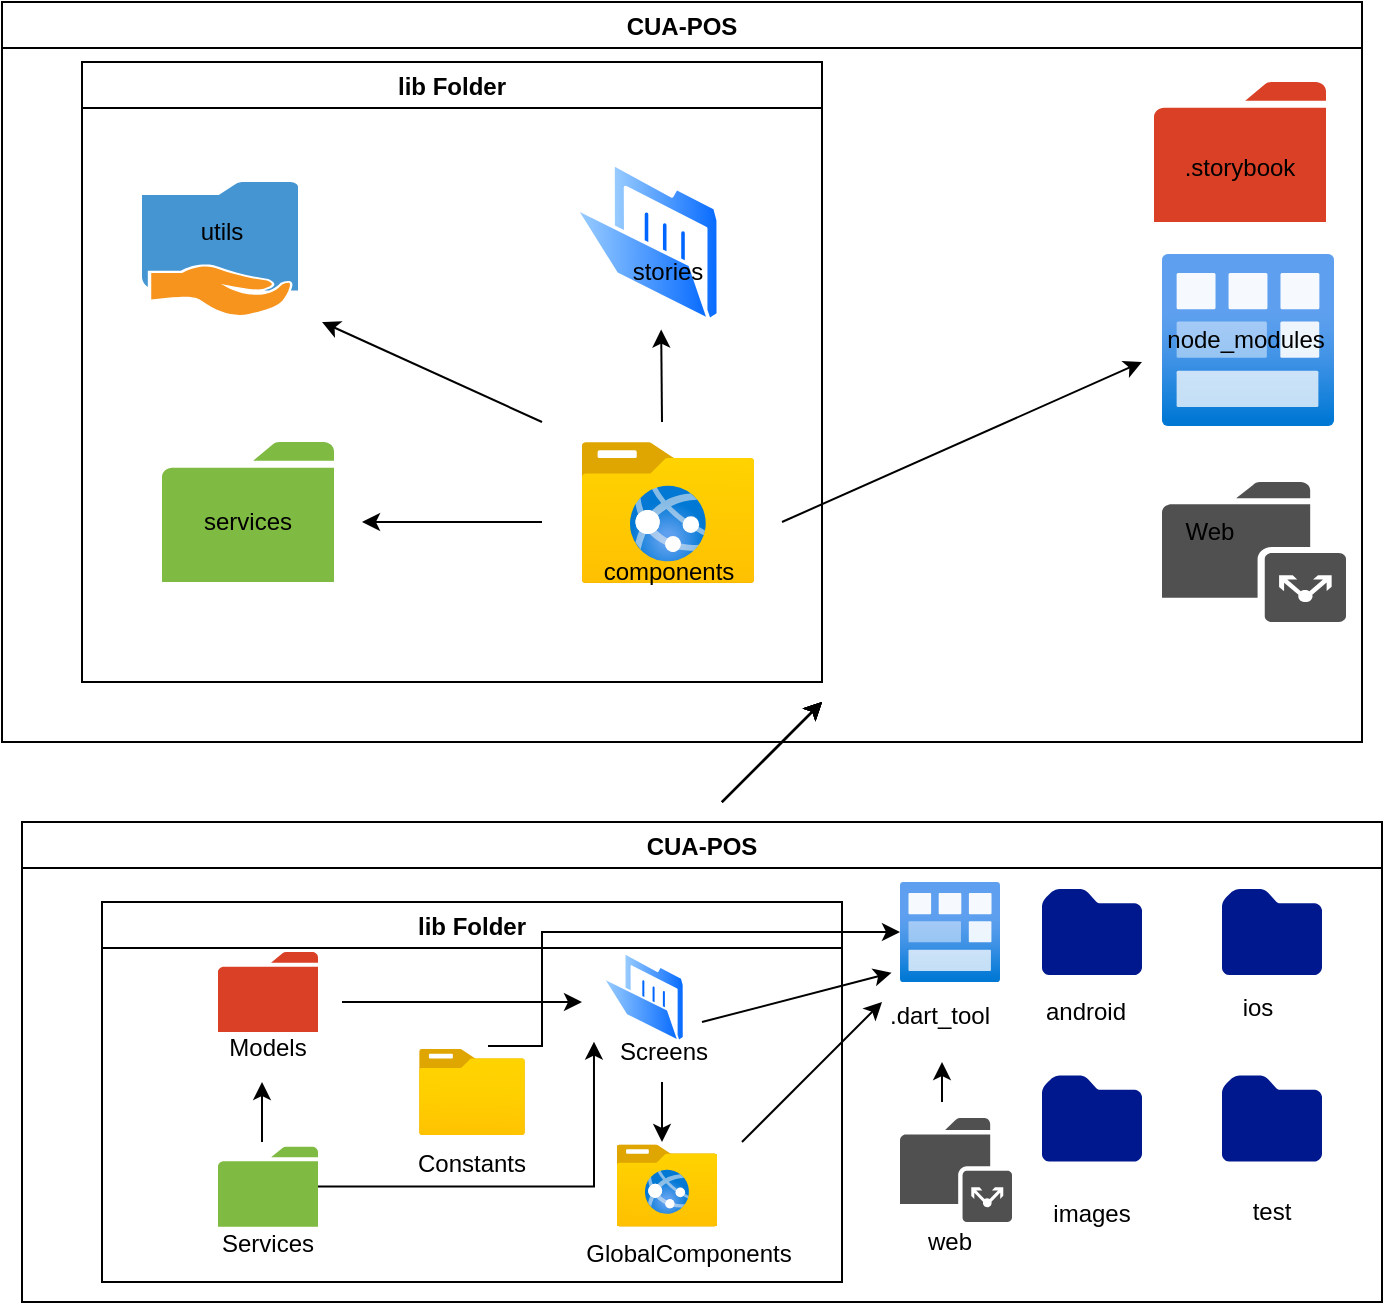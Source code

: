 <mxfile version="15.2.9" type="github">
  <diagram id="DyeA0R5ESNiD44GaK_AN" name="Page-1">
    <mxGraphModel dx="1038" dy="579" grid="1" gridSize="10" guides="1" tooltips="1" connect="1" arrows="1" fold="1" page="1" pageScale="1" pageWidth="827" pageHeight="1169" math="0" shadow="0">
      <root>
        <mxCell id="0" />
        <mxCell id="1" parent="0" />
        <mxCell id="xJInYHNCrXJ5tW3enrJM-37" value="CUA-POS" style="swimlane;" parent="1" vertex="1">
          <mxGeometry x="30" y="120" width="680" height="370" as="geometry" />
        </mxCell>
        <mxCell id="xJInYHNCrXJ5tW3enrJM-45" value="" style="pointerEvents=1;shadow=0;dashed=0;html=1;strokeColor=none;fillColor=#505050;labelPosition=center;verticalLabelPosition=bottom;verticalAlign=top;outlineConnect=0;align=center;shape=mxgraph.office.concepts.folder_public;" parent="xJInYHNCrXJ5tW3enrJM-37" vertex="1">
          <mxGeometry x="580" y="240" width="92" height="70" as="geometry" />
        </mxCell>
        <mxCell id="xJInYHNCrXJ5tW3enrJM-46" value="" style="aspect=fixed;html=1;points=[];align=center;image;fontSize=12;image=img/lib/azure2/general/Module.svg;" parent="xJInYHNCrXJ5tW3enrJM-37" vertex="1">
          <mxGeometry x="580" y="126" width="86" height="86" as="geometry" />
        </mxCell>
        <mxCell id="xJInYHNCrXJ5tW3enrJM-48" value="node_modules&lt;br&gt;" style="text;html=1;strokeColor=none;fillColor=none;align=center;verticalAlign=middle;whiteSpace=wrap;rounded=0;" parent="xJInYHNCrXJ5tW3enrJM-37" vertex="1">
          <mxGeometry x="602" y="159" width="40" height="20" as="geometry" />
        </mxCell>
        <mxCell id="xJInYHNCrXJ5tW3enrJM-49" value="Web" style="text;html=1;strokeColor=none;fillColor=none;align=center;verticalAlign=middle;whiteSpace=wrap;rounded=0;" parent="xJInYHNCrXJ5tW3enrJM-37" vertex="1">
          <mxGeometry x="584" y="255" width="40" height="20" as="geometry" />
        </mxCell>
        <mxCell id="xJInYHNCrXJ5tW3enrJM-53" value="lib Folder" style="swimlane;" parent="xJInYHNCrXJ5tW3enrJM-37" vertex="1">
          <mxGeometry x="40" y="30" width="370" height="310" as="geometry" />
        </mxCell>
        <mxCell id="xJInYHNCrXJ5tW3enrJM-54" value="" style="aspect=fixed;html=1;points=[];align=center;image;fontSize=12;image=img/lib/azure2/general/Folder_Website.svg;" parent="xJInYHNCrXJ5tW3enrJM-53" vertex="1">
          <mxGeometry x="250" y="190" width="86" height="70.82" as="geometry" />
        </mxCell>
        <mxCell id="xJInYHNCrXJ5tW3enrJM-55" value="" style="aspect=fixed;perimeter=ellipsePerimeter;html=1;align=center;shadow=0;dashed=0;spacingTop=3;image;image=img/lib/active_directory/folder_open.svg;" parent="xJInYHNCrXJ5tW3enrJM-53" vertex="1">
          <mxGeometry x="245.5" y="50" width="73.6" height="80" as="geometry" />
        </mxCell>
        <mxCell id="xJInYHNCrXJ5tW3enrJM-56" value="" style="pointerEvents=1;shadow=0;dashed=0;html=1;strokeColor=none;labelPosition=center;verticalLabelPosition=bottom;verticalAlign=top;outlineConnect=0;align=center;shape=mxgraph.office.concepts.folder;fillColor=#7FBA42;" parent="xJInYHNCrXJ5tW3enrJM-53" vertex="1">
          <mxGeometry x="40" y="190" width="86" height="70" as="geometry" />
        </mxCell>
        <mxCell id="xJInYHNCrXJ5tW3enrJM-61" value="stories&lt;br&gt;" style="text;html=1;strokeColor=none;fillColor=none;align=center;verticalAlign=middle;whiteSpace=wrap;rounded=0;" parent="xJInYHNCrXJ5tW3enrJM-53" vertex="1">
          <mxGeometry x="270.25" y="95" width="45.5" height="20" as="geometry" />
        </mxCell>
        <mxCell id="xJInYHNCrXJ5tW3enrJM-68" value="components" style="text;html=1;strokeColor=none;fillColor=none;align=center;verticalAlign=middle;whiteSpace=wrap;rounded=0;" parent="xJInYHNCrXJ5tW3enrJM-53" vertex="1">
          <mxGeometry x="257.5" y="240" width="71" height="30" as="geometry" />
        </mxCell>
        <mxCell id="xJInYHNCrXJ5tW3enrJM-69" value="services" style="text;html=1;strokeColor=none;fillColor=none;align=center;verticalAlign=middle;whiteSpace=wrap;rounded=0;" parent="xJInYHNCrXJ5tW3enrJM-53" vertex="1">
          <mxGeometry x="63" y="220" width="40" height="20" as="geometry" />
        </mxCell>
        <mxCell id="xJInYHNCrXJ5tW3enrJM-63" value="" style="pointerEvents=1;shadow=0;dashed=0;html=1;strokeColor=none;labelPosition=center;verticalLabelPosition=bottom;verticalAlign=top;outlineConnect=0;align=center;shape=mxgraph.office.concepts.folder;fillColor=#DA4026;" parent="xJInYHNCrXJ5tW3enrJM-37" vertex="1">
          <mxGeometry x="576" y="40" width="86" height="70" as="geometry" />
        </mxCell>
        <mxCell id="xJInYHNCrXJ5tW3enrJM-64" value=".storybook" style="text;html=1;strokeColor=none;fillColor=none;align=center;verticalAlign=middle;whiteSpace=wrap;rounded=0;" parent="xJInYHNCrXJ5tW3enrJM-37" vertex="1">
          <mxGeometry x="576" y="70" width="86" height="25" as="geometry" />
        </mxCell>
        <mxCell id="xJInYHNCrXJ5tW3enrJM-66" value="" style="shadow=0;dashed=0;html=1;strokeColor=none;fillColor=#4495D1;labelPosition=center;verticalLabelPosition=bottom;verticalAlign=top;align=center;outlineConnect=0;shape=mxgraph.veeam.shared_folder;" parent="1" vertex="1">
          <mxGeometry x="100" y="210" width="78" height="67" as="geometry" />
        </mxCell>
        <mxCell id="xJInYHNCrXJ5tW3enrJM-67" value="utils" style="text;html=1;strokeColor=none;fillColor=none;align=center;verticalAlign=middle;whiteSpace=wrap;rounded=0;" parent="1" vertex="1">
          <mxGeometry x="120" y="225" width="40" height="20" as="geometry" />
        </mxCell>
        <mxCell id="xJInYHNCrXJ5tW3enrJM-70" value="" style="endArrow=classic;html=1;" parent="1" edge="1">
          <mxGeometry width="50" height="50" relative="1" as="geometry">
            <mxPoint x="420" y="380" as="sourcePoint" />
            <mxPoint x="600" y="300" as="targetPoint" />
          </mxGeometry>
        </mxCell>
        <mxCell id="xJInYHNCrXJ5tW3enrJM-71" value="" style="endArrow=classic;html=1;" parent="1" edge="1">
          <mxGeometry width="50" height="50" relative="1" as="geometry">
            <mxPoint x="300" y="380" as="sourcePoint" />
            <mxPoint x="210" y="380" as="targetPoint" />
          </mxGeometry>
        </mxCell>
        <mxCell id="xJInYHNCrXJ5tW3enrJM-72" value="" style="endArrow=classic;html=1;entryX=0.599;entryY=1.047;entryDx=0;entryDy=0;entryPerimeter=0;" parent="1" target="xJInYHNCrXJ5tW3enrJM-55" edge="1">
          <mxGeometry width="50" height="50" relative="1" as="geometry">
            <mxPoint x="360" y="330" as="sourcePoint" />
            <mxPoint x="440" y="310" as="targetPoint" />
          </mxGeometry>
        </mxCell>
        <mxCell id="xJInYHNCrXJ5tW3enrJM-73" value="" style="endArrow=classic;html=1;" parent="1" edge="1">
          <mxGeometry width="50" height="50" relative="1" as="geometry">
            <mxPoint x="300" y="330" as="sourcePoint" />
            <mxPoint x="190" y="280" as="targetPoint" />
          </mxGeometry>
        </mxCell>
        <mxCell id="uB6rvjcDTFnmyKAKuDYr-1" value="CUA-POS" style="swimlane;" vertex="1" parent="1">
          <mxGeometry x="40" y="530" width="680" height="240" as="geometry" />
        </mxCell>
        <mxCell id="uB6rvjcDTFnmyKAKuDYr-2" value="" style="pointerEvents=1;shadow=0;dashed=0;html=1;strokeColor=none;fillColor=#505050;labelPosition=center;verticalLabelPosition=bottom;verticalAlign=top;outlineConnect=0;align=center;shape=mxgraph.office.concepts.folder_public;" vertex="1" parent="uB6rvjcDTFnmyKAKuDYr-1">
          <mxGeometry x="439" y="148" width="56" height="52" as="geometry" />
        </mxCell>
        <mxCell id="uB6rvjcDTFnmyKAKuDYr-3" value="" style="aspect=fixed;html=1;points=[];align=center;image;fontSize=12;image=img/lib/azure2/general/Module.svg;" vertex="1" parent="uB6rvjcDTFnmyKAKuDYr-1">
          <mxGeometry x="439" y="30" width="50" height="50" as="geometry" />
        </mxCell>
        <mxCell id="uB6rvjcDTFnmyKAKuDYr-4" value=".dart_tool" style="text;html=1;strokeColor=none;fillColor=none;align=center;verticalAlign=middle;whiteSpace=wrap;rounded=0;" vertex="1" parent="uB6rvjcDTFnmyKAKuDYr-1">
          <mxGeometry x="439" y="87.25" width="40" height="20" as="geometry" />
        </mxCell>
        <mxCell id="uB6rvjcDTFnmyKAKuDYr-5" value="web" style="text;html=1;strokeColor=none;fillColor=none;align=center;verticalAlign=middle;whiteSpace=wrap;rounded=0;" vertex="1" parent="uB6rvjcDTFnmyKAKuDYr-1">
          <mxGeometry x="444" y="200" width="40" height="20" as="geometry" />
        </mxCell>
        <mxCell id="uB6rvjcDTFnmyKAKuDYr-6" value="lib Folder" style="swimlane;" vertex="1" parent="uB6rvjcDTFnmyKAKuDYr-1">
          <mxGeometry x="40" y="40" width="370" height="190" as="geometry" />
        </mxCell>
        <mxCell id="uB6rvjcDTFnmyKAKuDYr-7" value="" style="aspect=fixed;html=1;points=[];align=center;image;fontSize=12;image=img/lib/azure2/general/Folder_Website.svg;" vertex="1" parent="uB6rvjcDTFnmyKAKuDYr-6">
          <mxGeometry x="257.5" y="121.17" width="50" height="41.17" as="geometry" />
        </mxCell>
        <mxCell id="uB6rvjcDTFnmyKAKuDYr-8" value="" style="aspect=fixed;perimeter=ellipsePerimeter;html=1;align=center;shadow=0;dashed=0;spacingTop=3;image;image=img/lib/active_directory/folder_open.svg;" vertex="1" parent="uB6rvjcDTFnmyKAKuDYr-6">
          <mxGeometry x="250" y="25" width="41.39" height="45" as="geometry" />
        </mxCell>
        <mxCell id="uB6rvjcDTFnmyKAKuDYr-54" style="edgeStyle=orthogonalEdgeStyle;rounded=0;orthogonalLoop=1;jettySize=auto;html=1;entryX=-0.097;entryY=0.996;entryDx=0;entryDy=0;entryPerimeter=0;" edge="1" parent="uB6rvjcDTFnmyKAKuDYr-6" source="uB6rvjcDTFnmyKAKuDYr-9" target="uB6rvjcDTFnmyKAKuDYr-8">
          <mxGeometry relative="1" as="geometry" />
        </mxCell>
        <mxCell id="uB6rvjcDTFnmyKAKuDYr-9" value="" style="pointerEvents=1;shadow=0;dashed=0;html=1;strokeColor=none;labelPosition=center;verticalLabelPosition=bottom;verticalAlign=top;outlineConnect=0;align=center;shape=mxgraph.office.concepts.folder;fillColor=#7FBA42;" vertex="1" parent="uB6rvjcDTFnmyKAKuDYr-6">
          <mxGeometry x="58" y="122.34" width="50" height="40" as="geometry" />
        </mxCell>
        <mxCell id="uB6rvjcDTFnmyKAKuDYr-10" value="Screens" style="text;html=1;strokeColor=none;fillColor=none;align=center;verticalAlign=middle;whiteSpace=wrap;rounded=0;" vertex="1" parent="uB6rvjcDTFnmyKAKuDYr-6">
          <mxGeometry x="257.5" y="65" width="45.5" height="20" as="geometry" />
        </mxCell>
        <mxCell id="uB6rvjcDTFnmyKAKuDYr-11" value="GlobalComponents" style="text;html=1;strokeColor=none;fillColor=none;align=center;verticalAlign=middle;whiteSpace=wrap;rounded=0;" vertex="1" parent="uB6rvjcDTFnmyKAKuDYr-6">
          <mxGeometry x="257.5" y="161.17" width="71" height="30" as="geometry" />
        </mxCell>
        <mxCell id="uB6rvjcDTFnmyKAKuDYr-12" value="Services" style="text;html=1;strokeColor=none;fillColor=none;align=center;verticalAlign=middle;whiteSpace=wrap;rounded=0;" vertex="1" parent="uB6rvjcDTFnmyKAKuDYr-6">
          <mxGeometry x="63" y="161.17" width="40" height="20" as="geometry" />
        </mxCell>
        <mxCell id="uB6rvjcDTFnmyKAKuDYr-13" value="" style="pointerEvents=1;shadow=0;dashed=0;html=1;strokeColor=none;labelPosition=center;verticalLabelPosition=bottom;verticalAlign=top;outlineConnect=0;align=center;shape=mxgraph.office.concepts.folder;fillColor=#DA4026;" vertex="1" parent="uB6rvjcDTFnmyKAKuDYr-6">
          <mxGeometry x="58" y="25" width="50" height="40" as="geometry" />
        </mxCell>
        <mxCell id="uB6rvjcDTFnmyKAKuDYr-30" value="Models" style="text;html=1;strokeColor=none;fillColor=none;align=center;verticalAlign=middle;whiteSpace=wrap;rounded=0;" vertex="1" parent="uB6rvjcDTFnmyKAKuDYr-6">
          <mxGeometry x="40" y="60" width="86" height="25" as="geometry" />
        </mxCell>
        <mxCell id="uB6rvjcDTFnmyKAKuDYr-36" value="" style="aspect=fixed;html=1;points=[];align=center;image;fontSize=12;image=img/lib/azure2/general/Folder_Blank.svg;" vertex="1" parent="uB6rvjcDTFnmyKAKuDYr-6">
          <mxGeometry x="158.51" y="73.5" width="52.98" height="43" as="geometry" />
        </mxCell>
        <mxCell id="uB6rvjcDTFnmyKAKuDYr-37" value="Constants" style="text;html=1;strokeColor=none;fillColor=none;align=center;verticalAlign=middle;whiteSpace=wrap;rounded=0;" vertex="1" parent="uB6rvjcDTFnmyKAKuDYr-6">
          <mxGeometry x="165" y="120.59" width="40" height="20" as="geometry" />
        </mxCell>
        <mxCell id="uB6rvjcDTFnmyKAKuDYr-39" value="" style="endArrow=classic;html=1;" edge="1" parent="uB6rvjcDTFnmyKAKuDYr-6">
          <mxGeometry width="50" height="50" relative="1" as="geometry">
            <mxPoint x="80" y="120" as="sourcePoint" />
            <mxPoint x="80" y="90" as="targetPoint" />
          </mxGeometry>
        </mxCell>
        <mxCell id="uB6rvjcDTFnmyKAKuDYr-15" value="" style="sketch=0;aspect=fixed;pointerEvents=1;shadow=0;dashed=0;html=1;strokeColor=none;labelPosition=center;verticalLabelPosition=bottom;verticalAlign=top;align=center;fillColor=#00188D;shape=mxgraph.mscae.enterprise.folder" vertex="1" parent="uB6rvjcDTFnmyKAKuDYr-1">
          <mxGeometry x="510" y="33.5" width="50" height="43" as="geometry" />
        </mxCell>
        <mxCell id="uB6rvjcDTFnmyKAKuDYr-16" value="" style="sketch=0;aspect=fixed;pointerEvents=1;shadow=0;dashed=0;html=1;strokeColor=none;labelPosition=center;verticalLabelPosition=bottom;verticalAlign=top;align=center;fillColor=#00188D;shape=mxgraph.mscae.enterprise.folder" vertex="1" parent="uB6rvjcDTFnmyKAKuDYr-1">
          <mxGeometry x="600" y="33.5" width="50" height="43" as="geometry" />
        </mxCell>
        <mxCell id="uB6rvjcDTFnmyKAKuDYr-17" value="" style="sketch=0;aspect=fixed;pointerEvents=1;shadow=0;dashed=0;html=1;strokeColor=none;labelPosition=center;verticalLabelPosition=bottom;verticalAlign=top;align=center;fillColor=#00188D;shape=mxgraph.mscae.enterprise.folder" vertex="1" parent="uB6rvjcDTFnmyKAKuDYr-1">
          <mxGeometry x="510" y="126.75" width="50" height="43" as="geometry" />
        </mxCell>
        <mxCell id="uB6rvjcDTFnmyKAKuDYr-18" value="" style="sketch=0;aspect=fixed;pointerEvents=1;shadow=0;dashed=0;html=1;strokeColor=none;labelPosition=center;verticalLabelPosition=bottom;verticalAlign=top;align=center;fillColor=#00188D;shape=mxgraph.mscae.enterprise.folder" vertex="1" parent="uB6rvjcDTFnmyKAKuDYr-1">
          <mxGeometry x="600" y="126.75" width="50" height="43" as="geometry" />
        </mxCell>
        <mxCell id="uB6rvjcDTFnmyKAKuDYr-26" value="images" style="text;html=1;strokeColor=none;fillColor=none;align=center;verticalAlign=middle;whiteSpace=wrap;rounded=0;" vertex="1" parent="uB6rvjcDTFnmyKAKuDYr-1">
          <mxGeometry x="515" y="185.75" width="40" height="20" as="geometry" />
        </mxCell>
        <mxCell id="uB6rvjcDTFnmyKAKuDYr-28" value="test" style="text;html=1;strokeColor=none;fillColor=none;align=center;verticalAlign=middle;whiteSpace=wrap;rounded=0;" vertex="1" parent="uB6rvjcDTFnmyKAKuDYr-1">
          <mxGeometry x="605" y="185" width="40" height="20.75" as="geometry" />
        </mxCell>
        <mxCell id="uB6rvjcDTFnmyKAKuDYr-20" value="ios" style="text;html=1;strokeColor=none;fillColor=none;align=center;verticalAlign=middle;whiteSpace=wrap;rounded=0;" vertex="1" parent="uB6rvjcDTFnmyKAKuDYr-1">
          <mxGeometry x="575" y="80" width="86" height="25" as="geometry" />
        </mxCell>
        <mxCell id="uB6rvjcDTFnmyKAKuDYr-19" value="android" style="text;html=1;strokeColor=none;fillColor=none;align=center;verticalAlign=middle;whiteSpace=wrap;rounded=0;" vertex="1" parent="uB6rvjcDTFnmyKAKuDYr-1">
          <mxGeometry x="489" y="82.25" width="86" height="25" as="geometry" />
        </mxCell>
        <mxCell id="uB6rvjcDTFnmyKAKuDYr-38" value="" style="endArrow=classic;html=1;" edge="1" parent="uB6rvjcDTFnmyKAKuDYr-1">
          <mxGeometry width="50" height="50" relative="1" as="geometry">
            <mxPoint x="360" y="160" as="sourcePoint" />
            <mxPoint x="430" y="90" as="targetPoint" />
          </mxGeometry>
        </mxCell>
        <mxCell id="uB6rvjcDTFnmyKAKuDYr-50" style="edgeStyle=orthogonalEdgeStyle;rounded=0;orthogonalLoop=1;jettySize=auto;html=1;" edge="1" parent="uB6rvjcDTFnmyKAKuDYr-1" target="uB6rvjcDTFnmyKAKuDYr-3">
          <mxGeometry relative="1" as="geometry">
            <mxPoint x="233" y="112" as="sourcePoint" />
            <Array as="points">
              <mxPoint x="260" y="112" />
              <mxPoint x="260" y="55" />
            </Array>
          </mxGeometry>
        </mxCell>
        <mxCell id="uB6rvjcDTFnmyKAKuDYr-42" value="" style="endArrow=classic;html=1;" edge="1" parent="1">
          <mxGeometry width="50" height="50" relative="1" as="geometry">
            <mxPoint x="390" y="520" as="sourcePoint" />
            <mxPoint x="440" y="470" as="targetPoint" />
          </mxGeometry>
        </mxCell>
        <mxCell id="uB6rvjcDTFnmyKAKuDYr-45" value="" style="endArrow=classic;html=1;" edge="1" parent="1">
          <mxGeometry width="50" height="50" relative="1" as="geometry">
            <mxPoint x="390" y="520" as="sourcePoint" />
            <mxPoint x="440" y="470" as="targetPoint" />
          </mxGeometry>
        </mxCell>
        <mxCell id="uB6rvjcDTFnmyKAKuDYr-48" value="" style="endArrow=classic;html=1;" edge="1" parent="1">
          <mxGeometry width="50" height="50" relative="1" as="geometry">
            <mxPoint x="360" y="660" as="sourcePoint" />
            <mxPoint x="360" y="690" as="targetPoint" />
          </mxGeometry>
        </mxCell>
        <mxCell id="uB6rvjcDTFnmyKAKuDYr-49" value="" style="endArrow=classic;html=1;entryX=-0.084;entryY=0.908;entryDx=0;entryDy=0;entryPerimeter=0;" edge="1" parent="1" target="uB6rvjcDTFnmyKAKuDYr-3">
          <mxGeometry width="50" height="50" relative="1" as="geometry">
            <mxPoint x="380" y="630" as="sourcePoint" />
            <mxPoint x="440" y="470" as="targetPoint" />
          </mxGeometry>
        </mxCell>
        <mxCell id="uB6rvjcDTFnmyKAKuDYr-51" value="" style="endArrow=classic;html=1;" edge="1" parent="1">
          <mxGeometry width="50" height="50" relative="1" as="geometry">
            <mxPoint x="390" y="520" as="sourcePoint" />
            <mxPoint x="440" y="470" as="targetPoint" />
          </mxGeometry>
        </mxCell>
        <mxCell id="uB6rvjcDTFnmyKAKuDYr-52" value="" style="endArrow=classic;html=1;" edge="1" parent="1">
          <mxGeometry width="50" height="50" relative="1" as="geometry">
            <mxPoint x="200" y="620" as="sourcePoint" />
            <mxPoint x="320" y="620" as="targetPoint" />
          </mxGeometry>
        </mxCell>
        <mxCell id="uB6rvjcDTFnmyKAKuDYr-53" value="" style="endArrow=classic;html=1;" edge="1" parent="1">
          <mxGeometry width="50" height="50" relative="1" as="geometry">
            <mxPoint x="390" y="520" as="sourcePoint" />
            <mxPoint x="440" y="470" as="targetPoint" />
          </mxGeometry>
        </mxCell>
        <mxCell id="uB6rvjcDTFnmyKAKuDYr-55" value="" style="endArrow=classic;html=1;" edge="1" parent="1">
          <mxGeometry width="50" height="50" relative="1" as="geometry">
            <mxPoint x="390" y="520" as="sourcePoint" />
            <mxPoint x="440" y="470" as="targetPoint" />
          </mxGeometry>
        </mxCell>
        <mxCell id="uB6rvjcDTFnmyKAKuDYr-56" value="" style="endArrow=classic;html=1;" edge="1" parent="1">
          <mxGeometry width="50" height="50" relative="1" as="geometry">
            <mxPoint x="500" y="670" as="sourcePoint" />
            <mxPoint x="500" y="650" as="targetPoint" />
          </mxGeometry>
        </mxCell>
      </root>
    </mxGraphModel>
  </diagram>
</mxfile>
